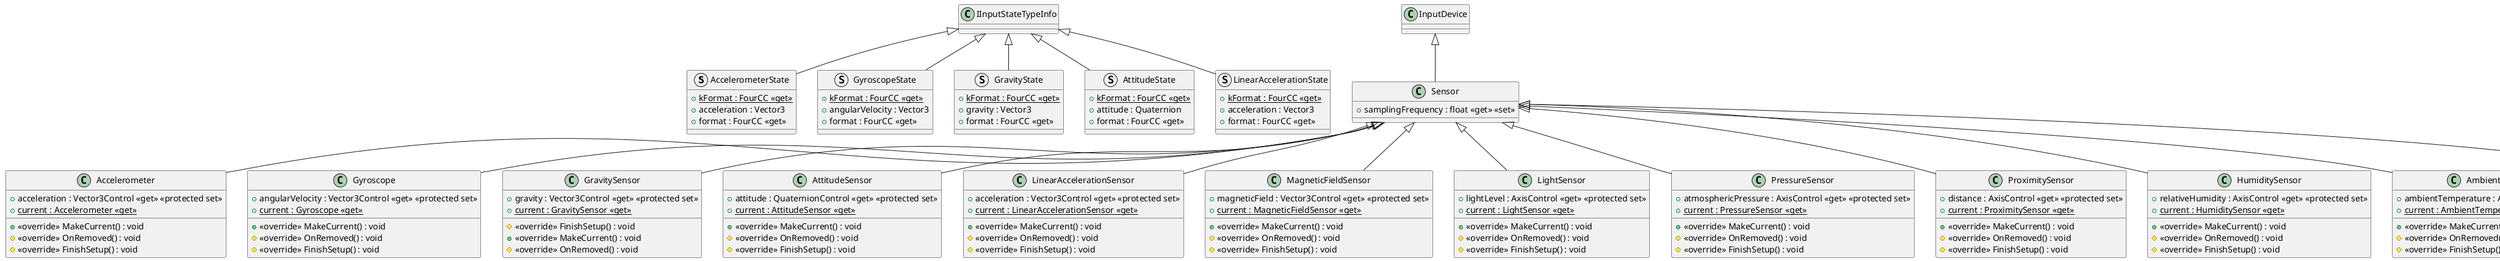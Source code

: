 @startuml
struct AccelerometerState {
    + {static} kFormat : FourCC <<get>>
    + acceleration : Vector3
    + format : FourCC <<get>>
}
struct GyroscopeState {
    + {static} kFormat : FourCC <<get>>
    + angularVelocity : Vector3
    + format : FourCC <<get>>
}
struct GravityState {
    + {static} kFormat : FourCC <<get>>
    + gravity : Vector3
    + format : FourCC <<get>>
}
struct AttitudeState {
    + {static} kFormat : FourCC <<get>>
    + attitude : Quaternion
    + format : FourCC <<get>>
}
struct LinearAccelerationState {
    + {static} kFormat : FourCC <<get>>
    + acceleration : Vector3
    + format : FourCC <<get>>
}
class Sensor {
    + samplingFrequency : float <<get>> <<set>>
}
class Accelerometer {
    + acceleration : Vector3Control <<get>> <<protected set>>
    + {static} current : Accelerometer <<get>>
    + <<override>> MakeCurrent() : void
    # <<override>> OnRemoved() : void
    # <<override>> FinishSetup() : void
}
class Gyroscope {
    + angularVelocity : Vector3Control <<get>> <<protected set>>
    + {static} current : Gyroscope <<get>>
    + <<override>> MakeCurrent() : void
    # <<override>> OnRemoved() : void
    # <<override>> FinishSetup() : void
}
class GravitySensor {
    + gravity : Vector3Control <<get>> <<protected set>>
    + {static} current : GravitySensor <<get>>
    # <<override>> FinishSetup() : void
    + <<override>> MakeCurrent() : void
    # <<override>> OnRemoved() : void
}
class AttitudeSensor {
    + attitude : QuaternionControl <<get>> <<protected set>>
    + {static} current : AttitudeSensor <<get>>
    + <<override>> MakeCurrent() : void
    # <<override>> OnRemoved() : void
    # <<override>> FinishSetup() : void
}
class LinearAccelerationSensor {
    + acceleration : Vector3Control <<get>> <<protected set>>
    + {static} current : LinearAccelerationSensor <<get>>
    + <<override>> MakeCurrent() : void
    # <<override>> OnRemoved() : void
    # <<override>> FinishSetup() : void
}
class MagneticFieldSensor {
    + magneticField : Vector3Control <<get>> <<protected set>>
    + {static} current : MagneticFieldSensor <<get>>
    + <<override>> MakeCurrent() : void
    # <<override>> OnRemoved() : void
    # <<override>> FinishSetup() : void
}
class LightSensor {
    + lightLevel : AxisControl <<get>> <<protected set>>
    + {static} current : LightSensor <<get>>
    + <<override>> MakeCurrent() : void
    # <<override>> OnRemoved() : void
    # <<override>> FinishSetup() : void
}
class PressureSensor {
    + atmosphericPressure : AxisControl <<get>> <<protected set>>
    + {static} current : PressureSensor <<get>>
    + <<override>> MakeCurrent() : void
    # <<override>> OnRemoved() : void
    # <<override>> FinishSetup() : void
}
class ProximitySensor {
    + distance : AxisControl <<get>> <<protected set>>
    + {static} current : ProximitySensor <<get>>
    + <<override>> MakeCurrent() : void
    # <<override>> OnRemoved() : void
    # <<override>> FinishSetup() : void
}
class HumiditySensor {
    + relativeHumidity : AxisControl <<get>> <<protected set>>
    + {static} current : HumiditySensor <<get>>
    + <<override>> MakeCurrent() : void
    # <<override>> OnRemoved() : void
    # <<override>> FinishSetup() : void
}
class AmbientTemperatureSensor {
    + ambientTemperature : AxisControl <<get>> <<protected set>>
    + {static} current : AmbientTemperatureSensor <<get>>
    + <<override>> MakeCurrent() : void
    # <<override>> OnRemoved() : void
    # <<override>> FinishSetup() : void
}
class StepCounter {
    + stepCounter : IntegerControl <<get>> <<protected set>>
    + {static} current : StepCounter <<get>>
    + <<override>> MakeCurrent() : void
    # <<override>> OnRemoved() : void
    # <<override>> FinishSetup() : void
}
IInputStateTypeInfo <|-- AccelerometerState
IInputStateTypeInfo <|-- GyroscopeState
IInputStateTypeInfo <|-- GravityState
IInputStateTypeInfo <|-- AttitudeState
IInputStateTypeInfo <|-- LinearAccelerationState
InputDevice <|-- Sensor
Sensor <|-- Accelerometer
Sensor <|-- Gyroscope
Sensor <|-- GravitySensor
Sensor <|-- AttitudeSensor
Sensor <|-- LinearAccelerationSensor
Sensor <|-- MagneticFieldSensor
Sensor <|-- LightSensor
Sensor <|-- PressureSensor
Sensor <|-- ProximitySensor
Sensor <|-- HumiditySensor
Sensor <|-- AmbientTemperatureSensor
Sensor <|-- StepCounter
@enduml
